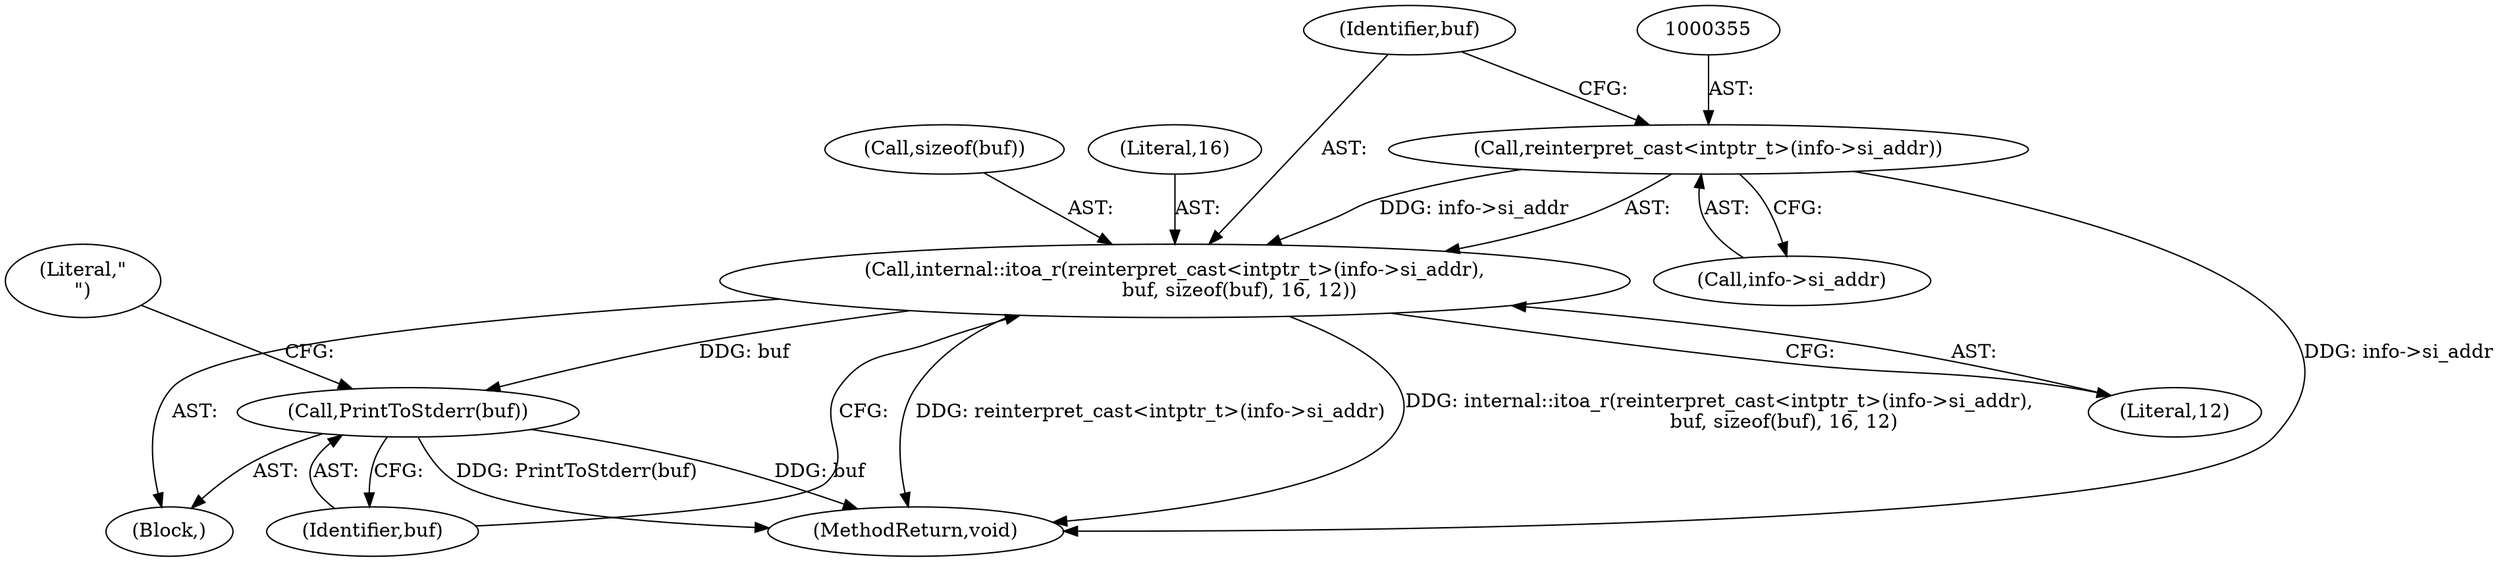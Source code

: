 digraph "0_Chrome_805eabb91d386c86bd64336c7643f6dfa864151d@pointer" {
"1000354" [label="(Call,reinterpret_cast<intptr_t>(info->si_addr))"];
"1000353" [label="(Call,internal::itoa_r(reinterpret_cast<intptr_t>(info->si_addr),\n                     buf, sizeof(buf), 16, 12))"];
"1000364" [label="(Call,PrintToStderr(buf))"];
"1000353" [label="(Call,internal::itoa_r(reinterpret_cast<intptr_t>(info->si_addr),\n                     buf, sizeof(buf), 16, 12))"];
"1000367" [label="(Literal,\"\n\")"];
"1000364" [label="(Call,PrintToStderr(buf))"];
"1000360" [label="(Call,sizeof(buf))"];
"1000445" [label="(MethodReturn,void)"];
"1000365" [label="(Identifier,buf)"];
"1000362" [label="(Literal,16)"];
"1000363" [label="(Literal,12)"];
"1000359" [label="(Identifier,buf)"];
"1000356" [label="(Call,info->si_addr)"];
"1000352" [label="(Block,)"];
"1000354" [label="(Call,reinterpret_cast<intptr_t>(info->si_addr))"];
"1000354" -> "1000353"  [label="AST: "];
"1000354" -> "1000356"  [label="CFG: "];
"1000355" -> "1000354"  [label="AST: "];
"1000356" -> "1000354"  [label="AST: "];
"1000359" -> "1000354"  [label="CFG: "];
"1000354" -> "1000445"  [label="DDG: info->si_addr"];
"1000354" -> "1000353"  [label="DDG: info->si_addr"];
"1000353" -> "1000352"  [label="AST: "];
"1000353" -> "1000363"  [label="CFG: "];
"1000359" -> "1000353"  [label="AST: "];
"1000360" -> "1000353"  [label="AST: "];
"1000362" -> "1000353"  [label="AST: "];
"1000363" -> "1000353"  [label="AST: "];
"1000365" -> "1000353"  [label="CFG: "];
"1000353" -> "1000445"  [label="DDG: internal::itoa_r(reinterpret_cast<intptr_t>(info->si_addr),\n                     buf, sizeof(buf), 16, 12)"];
"1000353" -> "1000445"  [label="DDG: reinterpret_cast<intptr_t>(info->si_addr)"];
"1000353" -> "1000364"  [label="DDG: buf"];
"1000364" -> "1000352"  [label="AST: "];
"1000364" -> "1000365"  [label="CFG: "];
"1000365" -> "1000364"  [label="AST: "];
"1000367" -> "1000364"  [label="CFG: "];
"1000364" -> "1000445"  [label="DDG: buf"];
"1000364" -> "1000445"  [label="DDG: PrintToStderr(buf)"];
}
